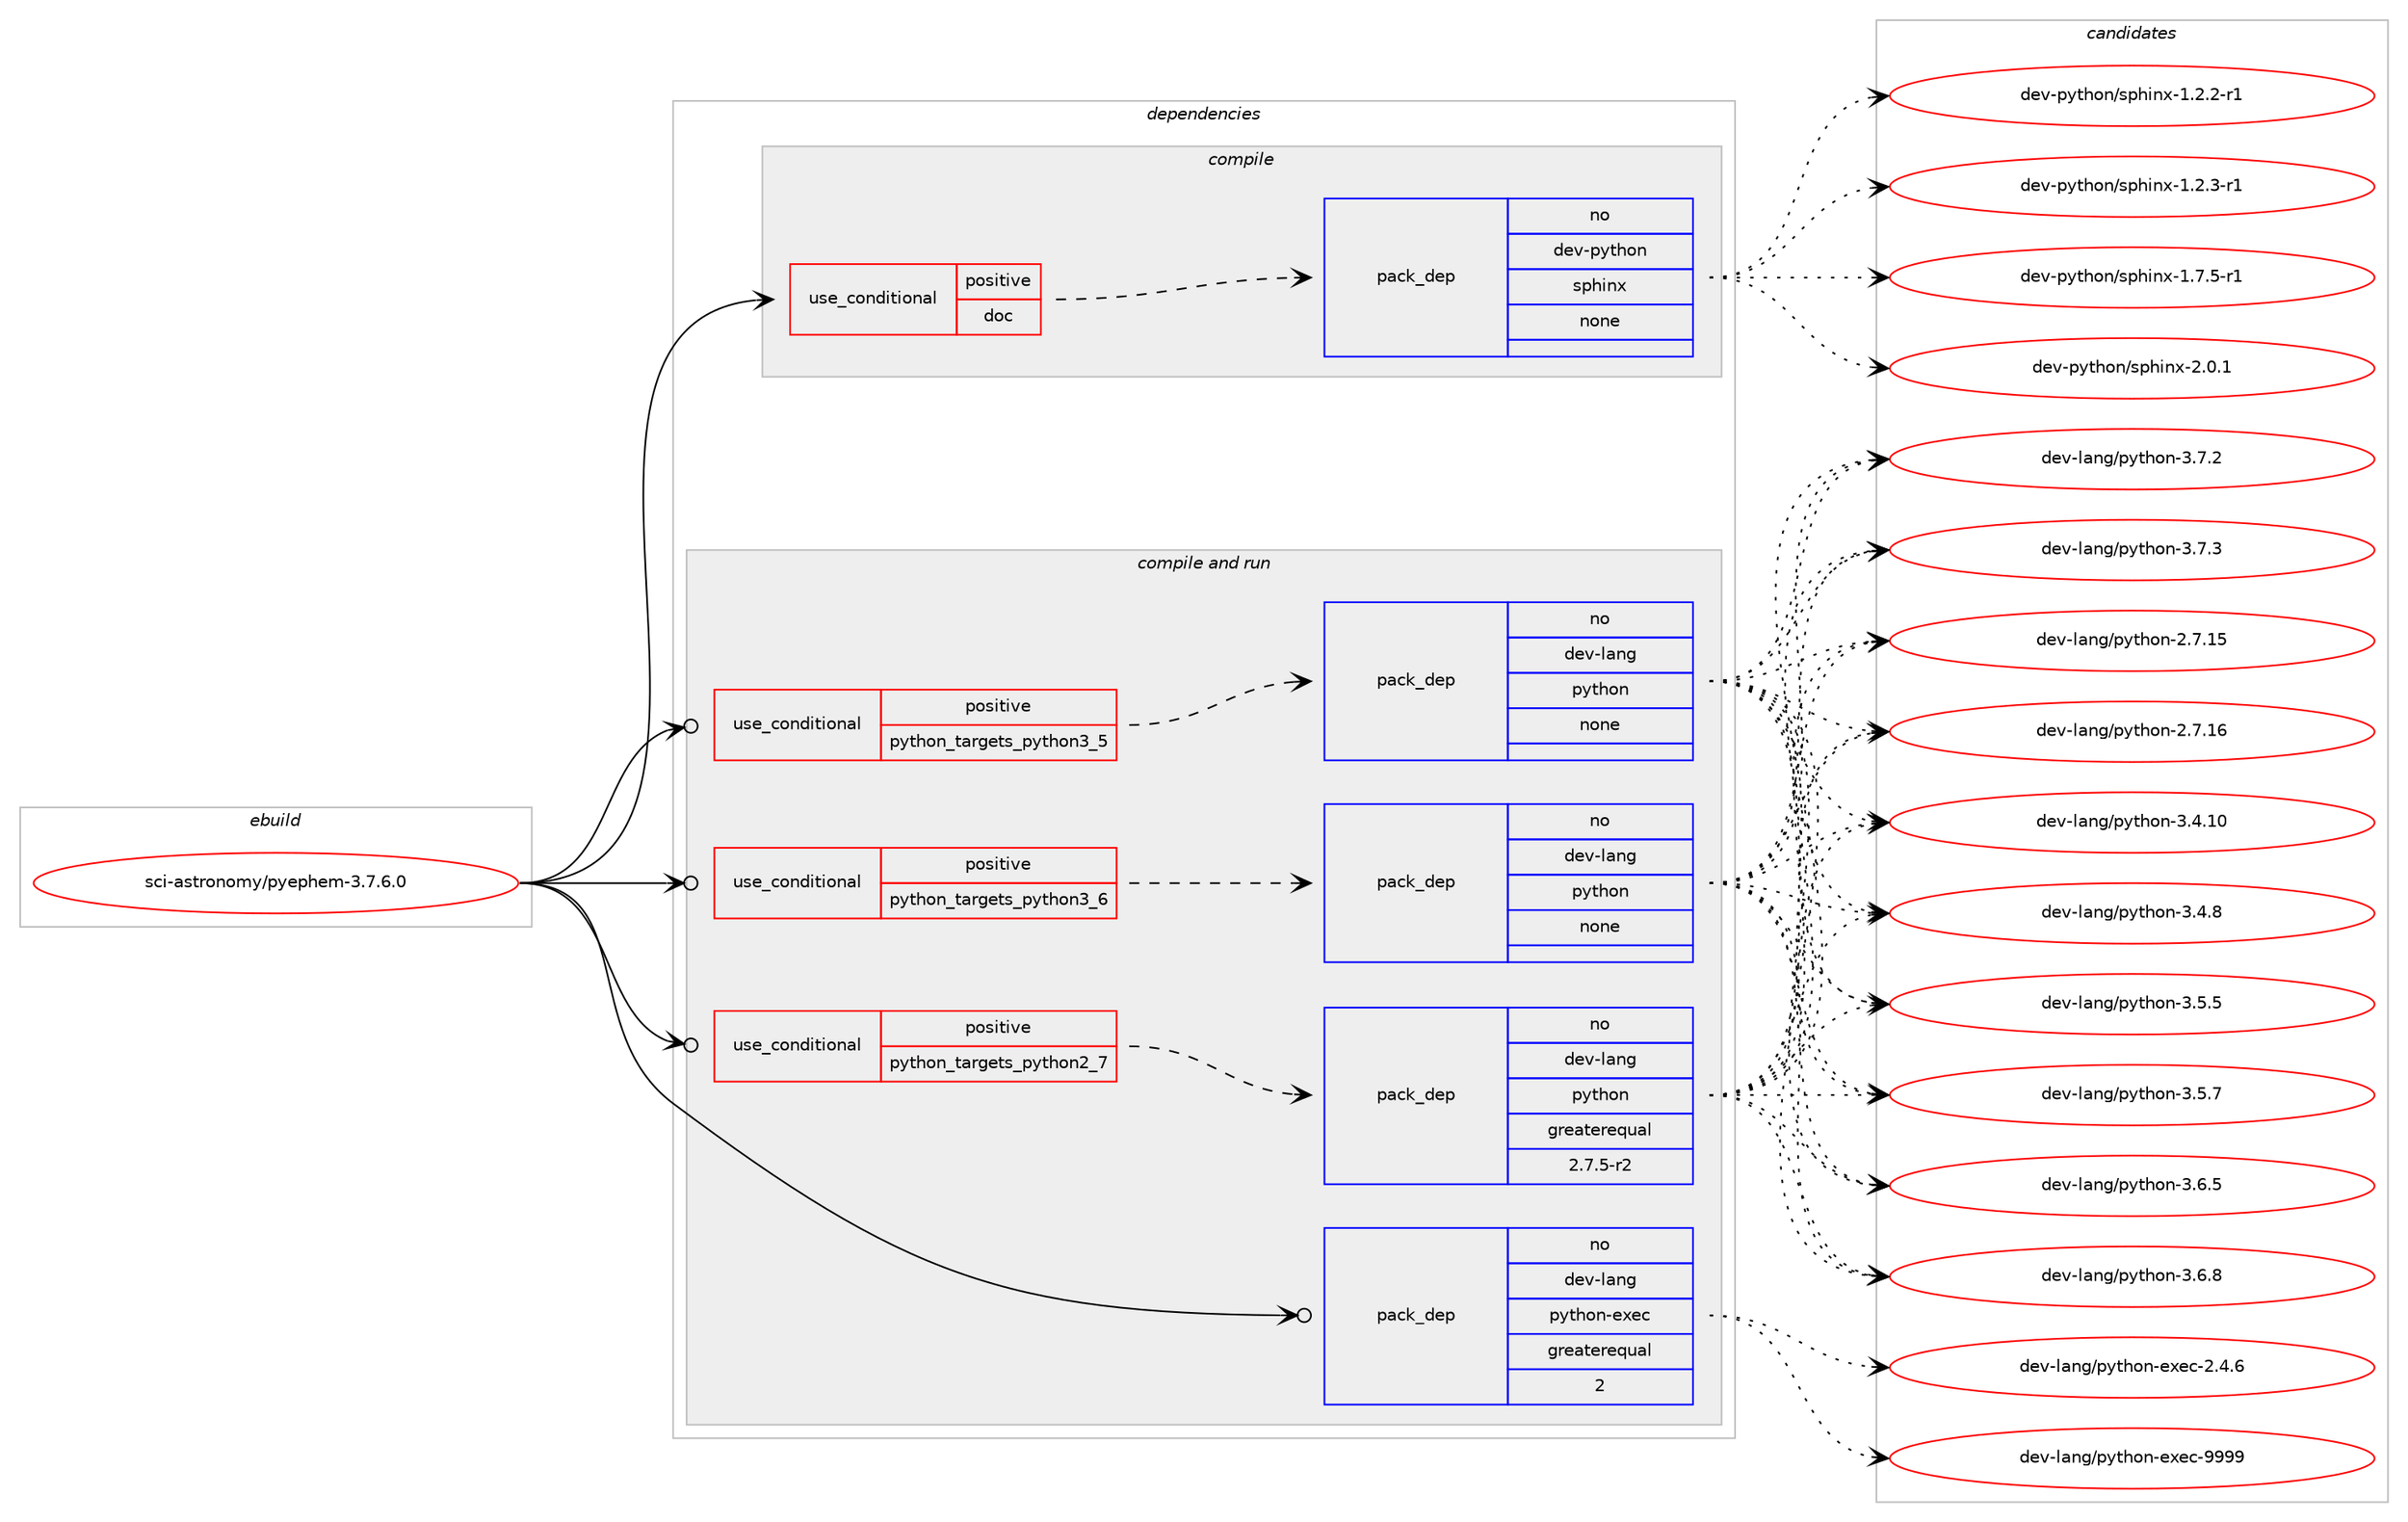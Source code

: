 digraph prolog {

# *************
# Graph options
# *************

newrank=true;
concentrate=true;
compound=true;
graph [rankdir=LR,fontname=Helvetica,fontsize=10,ranksep=1.5];#, ranksep=2.5, nodesep=0.2];
edge  [arrowhead=vee];
node  [fontname=Helvetica,fontsize=10];

# **********
# The ebuild
# **********

subgraph cluster_leftcol {
color=gray;
rank=same;
label=<<i>ebuild</i>>;
id [label="sci-astronomy/pyephem-3.7.6.0", color=red, width=4, href="../sci-astronomy/pyephem-3.7.6.0.svg"];
}

# ****************
# The dependencies
# ****************

subgraph cluster_midcol {
color=gray;
label=<<i>dependencies</i>>;
subgraph cluster_compile {
fillcolor="#eeeeee";
style=filled;
label=<<i>compile</i>>;
subgraph cond1223 {
dependency4821 [label=<<TABLE BORDER="0" CELLBORDER="1" CELLSPACING="0" CELLPADDING="4"><TR><TD ROWSPAN="3" CELLPADDING="10">use_conditional</TD></TR><TR><TD>positive</TD></TR><TR><TD>doc</TD></TR></TABLE>>, shape=none, color=red];
subgraph pack3519 {
dependency4822 [label=<<TABLE BORDER="0" CELLBORDER="1" CELLSPACING="0" CELLPADDING="4" WIDTH="220"><TR><TD ROWSPAN="6" CELLPADDING="30">pack_dep</TD></TR><TR><TD WIDTH="110">no</TD></TR><TR><TD>dev-python</TD></TR><TR><TD>sphinx</TD></TR><TR><TD>none</TD></TR><TR><TD></TD></TR></TABLE>>, shape=none, color=blue];
}
dependency4821:e -> dependency4822:w [weight=20,style="dashed",arrowhead="vee"];
}
id:e -> dependency4821:w [weight=20,style="solid",arrowhead="vee"];
}
subgraph cluster_compileandrun {
fillcolor="#eeeeee";
style=filled;
label=<<i>compile and run</i>>;
subgraph cond1224 {
dependency4823 [label=<<TABLE BORDER="0" CELLBORDER="1" CELLSPACING="0" CELLPADDING="4"><TR><TD ROWSPAN="3" CELLPADDING="10">use_conditional</TD></TR><TR><TD>positive</TD></TR><TR><TD>python_targets_python2_7</TD></TR></TABLE>>, shape=none, color=red];
subgraph pack3520 {
dependency4824 [label=<<TABLE BORDER="0" CELLBORDER="1" CELLSPACING="0" CELLPADDING="4" WIDTH="220"><TR><TD ROWSPAN="6" CELLPADDING="30">pack_dep</TD></TR><TR><TD WIDTH="110">no</TD></TR><TR><TD>dev-lang</TD></TR><TR><TD>python</TD></TR><TR><TD>greaterequal</TD></TR><TR><TD>2.7.5-r2</TD></TR></TABLE>>, shape=none, color=blue];
}
dependency4823:e -> dependency4824:w [weight=20,style="dashed",arrowhead="vee"];
}
id:e -> dependency4823:w [weight=20,style="solid",arrowhead="odotvee"];
subgraph cond1225 {
dependency4825 [label=<<TABLE BORDER="0" CELLBORDER="1" CELLSPACING="0" CELLPADDING="4"><TR><TD ROWSPAN="3" CELLPADDING="10">use_conditional</TD></TR><TR><TD>positive</TD></TR><TR><TD>python_targets_python3_5</TD></TR></TABLE>>, shape=none, color=red];
subgraph pack3521 {
dependency4826 [label=<<TABLE BORDER="0" CELLBORDER="1" CELLSPACING="0" CELLPADDING="4" WIDTH="220"><TR><TD ROWSPAN="6" CELLPADDING="30">pack_dep</TD></TR><TR><TD WIDTH="110">no</TD></TR><TR><TD>dev-lang</TD></TR><TR><TD>python</TD></TR><TR><TD>none</TD></TR><TR><TD></TD></TR></TABLE>>, shape=none, color=blue];
}
dependency4825:e -> dependency4826:w [weight=20,style="dashed",arrowhead="vee"];
}
id:e -> dependency4825:w [weight=20,style="solid",arrowhead="odotvee"];
subgraph cond1226 {
dependency4827 [label=<<TABLE BORDER="0" CELLBORDER="1" CELLSPACING="0" CELLPADDING="4"><TR><TD ROWSPAN="3" CELLPADDING="10">use_conditional</TD></TR><TR><TD>positive</TD></TR><TR><TD>python_targets_python3_6</TD></TR></TABLE>>, shape=none, color=red];
subgraph pack3522 {
dependency4828 [label=<<TABLE BORDER="0" CELLBORDER="1" CELLSPACING="0" CELLPADDING="4" WIDTH="220"><TR><TD ROWSPAN="6" CELLPADDING="30">pack_dep</TD></TR><TR><TD WIDTH="110">no</TD></TR><TR><TD>dev-lang</TD></TR><TR><TD>python</TD></TR><TR><TD>none</TD></TR><TR><TD></TD></TR></TABLE>>, shape=none, color=blue];
}
dependency4827:e -> dependency4828:w [weight=20,style="dashed",arrowhead="vee"];
}
id:e -> dependency4827:w [weight=20,style="solid",arrowhead="odotvee"];
subgraph pack3523 {
dependency4829 [label=<<TABLE BORDER="0" CELLBORDER="1" CELLSPACING="0" CELLPADDING="4" WIDTH="220"><TR><TD ROWSPAN="6" CELLPADDING="30">pack_dep</TD></TR><TR><TD WIDTH="110">no</TD></TR><TR><TD>dev-lang</TD></TR><TR><TD>python-exec</TD></TR><TR><TD>greaterequal</TD></TR><TR><TD>2</TD></TR></TABLE>>, shape=none, color=blue];
}
id:e -> dependency4829:w [weight=20,style="solid",arrowhead="odotvee"];
}
subgraph cluster_run {
fillcolor="#eeeeee";
style=filled;
label=<<i>run</i>>;
}
}

# **************
# The candidates
# **************

subgraph cluster_choices {
rank=same;
color=gray;
label=<<i>candidates</i>>;

subgraph choice3519 {
color=black;
nodesep=1;
choice10010111845112121116104111110471151121041051101204549465046504511449 [label="dev-python/sphinx-1.2.2-r1", color=red, width=4,href="../dev-python/sphinx-1.2.2-r1.svg"];
choice10010111845112121116104111110471151121041051101204549465046514511449 [label="dev-python/sphinx-1.2.3-r1", color=red, width=4,href="../dev-python/sphinx-1.2.3-r1.svg"];
choice10010111845112121116104111110471151121041051101204549465546534511449 [label="dev-python/sphinx-1.7.5-r1", color=red, width=4,href="../dev-python/sphinx-1.7.5-r1.svg"];
choice1001011184511212111610411111047115112104105110120455046484649 [label="dev-python/sphinx-2.0.1", color=red, width=4,href="../dev-python/sphinx-2.0.1.svg"];
dependency4822:e -> choice10010111845112121116104111110471151121041051101204549465046504511449:w [style=dotted,weight="100"];
dependency4822:e -> choice10010111845112121116104111110471151121041051101204549465046514511449:w [style=dotted,weight="100"];
dependency4822:e -> choice10010111845112121116104111110471151121041051101204549465546534511449:w [style=dotted,weight="100"];
dependency4822:e -> choice1001011184511212111610411111047115112104105110120455046484649:w [style=dotted,weight="100"];
}
subgraph choice3520 {
color=black;
nodesep=1;
choice10010111845108971101034711212111610411111045504655464953 [label="dev-lang/python-2.7.15", color=red, width=4,href="../dev-lang/python-2.7.15.svg"];
choice10010111845108971101034711212111610411111045504655464954 [label="dev-lang/python-2.7.16", color=red, width=4,href="../dev-lang/python-2.7.16.svg"];
choice10010111845108971101034711212111610411111045514652464948 [label="dev-lang/python-3.4.10", color=red, width=4,href="../dev-lang/python-3.4.10.svg"];
choice100101118451089711010347112121116104111110455146524656 [label="dev-lang/python-3.4.8", color=red, width=4,href="../dev-lang/python-3.4.8.svg"];
choice100101118451089711010347112121116104111110455146534653 [label="dev-lang/python-3.5.5", color=red, width=4,href="../dev-lang/python-3.5.5.svg"];
choice100101118451089711010347112121116104111110455146534655 [label="dev-lang/python-3.5.7", color=red, width=4,href="../dev-lang/python-3.5.7.svg"];
choice100101118451089711010347112121116104111110455146544653 [label="dev-lang/python-3.6.5", color=red, width=4,href="../dev-lang/python-3.6.5.svg"];
choice100101118451089711010347112121116104111110455146544656 [label="dev-lang/python-3.6.8", color=red, width=4,href="../dev-lang/python-3.6.8.svg"];
choice100101118451089711010347112121116104111110455146554650 [label="dev-lang/python-3.7.2", color=red, width=4,href="../dev-lang/python-3.7.2.svg"];
choice100101118451089711010347112121116104111110455146554651 [label="dev-lang/python-3.7.3", color=red, width=4,href="../dev-lang/python-3.7.3.svg"];
dependency4824:e -> choice10010111845108971101034711212111610411111045504655464953:w [style=dotted,weight="100"];
dependency4824:e -> choice10010111845108971101034711212111610411111045504655464954:w [style=dotted,weight="100"];
dependency4824:e -> choice10010111845108971101034711212111610411111045514652464948:w [style=dotted,weight="100"];
dependency4824:e -> choice100101118451089711010347112121116104111110455146524656:w [style=dotted,weight="100"];
dependency4824:e -> choice100101118451089711010347112121116104111110455146534653:w [style=dotted,weight="100"];
dependency4824:e -> choice100101118451089711010347112121116104111110455146534655:w [style=dotted,weight="100"];
dependency4824:e -> choice100101118451089711010347112121116104111110455146544653:w [style=dotted,weight="100"];
dependency4824:e -> choice100101118451089711010347112121116104111110455146544656:w [style=dotted,weight="100"];
dependency4824:e -> choice100101118451089711010347112121116104111110455146554650:w [style=dotted,weight="100"];
dependency4824:e -> choice100101118451089711010347112121116104111110455146554651:w [style=dotted,weight="100"];
}
subgraph choice3521 {
color=black;
nodesep=1;
choice10010111845108971101034711212111610411111045504655464953 [label="dev-lang/python-2.7.15", color=red, width=4,href="../dev-lang/python-2.7.15.svg"];
choice10010111845108971101034711212111610411111045504655464954 [label="dev-lang/python-2.7.16", color=red, width=4,href="../dev-lang/python-2.7.16.svg"];
choice10010111845108971101034711212111610411111045514652464948 [label="dev-lang/python-3.4.10", color=red, width=4,href="../dev-lang/python-3.4.10.svg"];
choice100101118451089711010347112121116104111110455146524656 [label="dev-lang/python-3.4.8", color=red, width=4,href="../dev-lang/python-3.4.8.svg"];
choice100101118451089711010347112121116104111110455146534653 [label="dev-lang/python-3.5.5", color=red, width=4,href="../dev-lang/python-3.5.5.svg"];
choice100101118451089711010347112121116104111110455146534655 [label="dev-lang/python-3.5.7", color=red, width=4,href="../dev-lang/python-3.5.7.svg"];
choice100101118451089711010347112121116104111110455146544653 [label="dev-lang/python-3.6.5", color=red, width=4,href="../dev-lang/python-3.6.5.svg"];
choice100101118451089711010347112121116104111110455146544656 [label="dev-lang/python-3.6.8", color=red, width=4,href="../dev-lang/python-3.6.8.svg"];
choice100101118451089711010347112121116104111110455146554650 [label="dev-lang/python-3.7.2", color=red, width=4,href="../dev-lang/python-3.7.2.svg"];
choice100101118451089711010347112121116104111110455146554651 [label="dev-lang/python-3.7.3", color=red, width=4,href="../dev-lang/python-3.7.3.svg"];
dependency4826:e -> choice10010111845108971101034711212111610411111045504655464953:w [style=dotted,weight="100"];
dependency4826:e -> choice10010111845108971101034711212111610411111045504655464954:w [style=dotted,weight="100"];
dependency4826:e -> choice10010111845108971101034711212111610411111045514652464948:w [style=dotted,weight="100"];
dependency4826:e -> choice100101118451089711010347112121116104111110455146524656:w [style=dotted,weight="100"];
dependency4826:e -> choice100101118451089711010347112121116104111110455146534653:w [style=dotted,weight="100"];
dependency4826:e -> choice100101118451089711010347112121116104111110455146534655:w [style=dotted,weight="100"];
dependency4826:e -> choice100101118451089711010347112121116104111110455146544653:w [style=dotted,weight="100"];
dependency4826:e -> choice100101118451089711010347112121116104111110455146544656:w [style=dotted,weight="100"];
dependency4826:e -> choice100101118451089711010347112121116104111110455146554650:w [style=dotted,weight="100"];
dependency4826:e -> choice100101118451089711010347112121116104111110455146554651:w [style=dotted,weight="100"];
}
subgraph choice3522 {
color=black;
nodesep=1;
choice10010111845108971101034711212111610411111045504655464953 [label="dev-lang/python-2.7.15", color=red, width=4,href="../dev-lang/python-2.7.15.svg"];
choice10010111845108971101034711212111610411111045504655464954 [label="dev-lang/python-2.7.16", color=red, width=4,href="../dev-lang/python-2.7.16.svg"];
choice10010111845108971101034711212111610411111045514652464948 [label="dev-lang/python-3.4.10", color=red, width=4,href="../dev-lang/python-3.4.10.svg"];
choice100101118451089711010347112121116104111110455146524656 [label="dev-lang/python-3.4.8", color=red, width=4,href="../dev-lang/python-3.4.8.svg"];
choice100101118451089711010347112121116104111110455146534653 [label="dev-lang/python-3.5.5", color=red, width=4,href="../dev-lang/python-3.5.5.svg"];
choice100101118451089711010347112121116104111110455146534655 [label="dev-lang/python-3.5.7", color=red, width=4,href="../dev-lang/python-3.5.7.svg"];
choice100101118451089711010347112121116104111110455146544653 [label="dev-lang/python-3.6.5", color=red, width=4,href="../dev-lang/python-3.6.5.svg"];
choice100101118451089711010347112121116104111110455146544656 [label="dev-lang/python-3.6.8", color=red, width=4,href="../dev-lang/python-3.6.8.svg"];
choice100101118451089711010347112121116104111110455146554650 [label="dev-lang/python-3.7.2", color=red, width=4,href="../dev-lang/python-3.7.2.svg"];
choice100101118451089711010347112121116104111110455146554651 [label="dev-lang/python-3.7.3", color=red, width=4,href="../dev-lang/python-3.7.3.svg"];
dependency4828:e -> choice10010111845108971101034711212111610411111045504655464953:w [style=dotted,weight="100"];
dependency4828:e -> choice10010111845108971101034711212111610411111045504655464954:w [style=dotted,weight="100"];
dependency4828:e -> choice10010111845108971101034711212111610411111045514652464948:w [style=dotted,weight="100"];
dependency4828:e -> choice100101118451089711010347112121116104111110455146524656:w [style=dotted,weight="100"];
dependency4828:e -> choice100101118451089711010347112121116104111110455146534653:w [style=dotted,weight="100"];
dependency4828:e -> choice100101118451089711010347112121116104111110455146534655:w [style=dotted,weight="100"];
dependency4828:e -> choice100101118451089711010347112121116104111110455146544653:w [style=dotted,weight="100"];
dependency4828:e -> choice100101118451089711010347112121116104111110455146544656:w [style=dotted,weight="100"];
dependency4828:e -> choice100101118451089711010347112121116104111110455146554650:w [style=dotted,weight="100"];
dependency4828:e -> choice100101118451089711010347112121116104111110455146554651:w [style=dotted,weight="100"];
}
subgraph choice3523 {
color=black;
nodesep=1;
choice1001011184510897110103471121211161041111104510112010199455046524654 [label="dev-lang/python-exec-2.4.6", color=red, width=4,href="../dev-lang/python-exec-2.4.6.svg"];
choice10010111845108971101034711212111610411111045101120101994557575757 [label="dev-lang/python-exec-9999", color=red, width=4,href="../dev-lang/python-exec-9999.svg"];
dependency4829:e -> choice1001011184510897110103471121211161041111104510112010199455046524654:w [style=dotted,weight="100"];
dependency4829:e -> choice10010111845108971101034711212111610411111045101120101994557575757:w [style=dotted,weight="100"];
}
}

}
